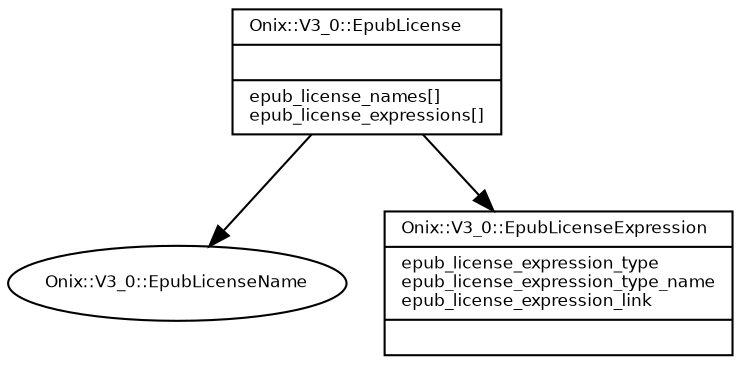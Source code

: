 digraph G {
  fontname = "Bitstream Vera Sans"
  fontsize = 8

  node [
    fontname = "Bitstream Vera Sans"
    fontsize = 8
    shape = "record"
  ]

  edge [
    fontname = "Bitstream Vera Sans"
    fontsize = 8
  ]

  EpubLicense [
    label = "{Onix::V3_0::EpubLicense\l|\l|epub_license_names[]\lepub_license_expressions[]\l}"
  ]

  EpubLicense -> EpubLicenseName [arrowhead=normal]
  EpubLicense -> EpubLicenseExpression [arrowhead=normal]

  EpubLicenseName [
    label = "Onix::V3_0::EpubLicenseName", shape = oval
  ]




  EpubLicenseExpression [
    label = "{Onix::V3_0::EpubLicenseExpression\l|epub_license_expression_type\lepub_license_expression_type_name\lepub_license_expression_link\l|\l}"
  ]




}
